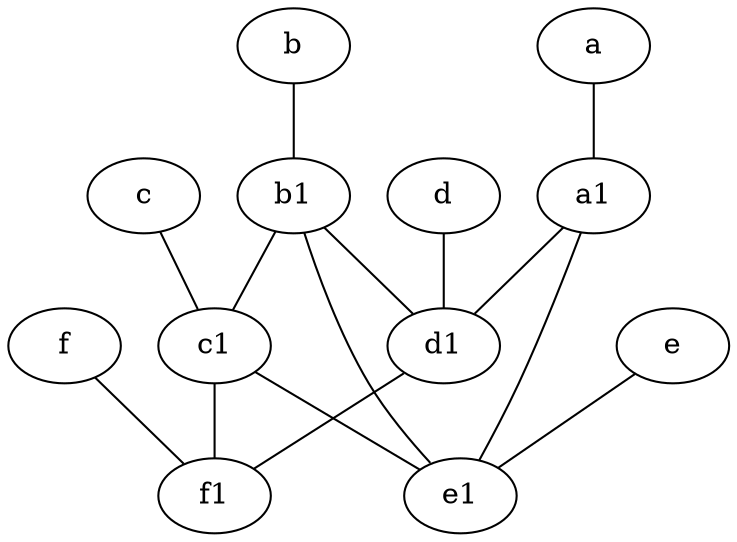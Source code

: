graph {
	node [labelfontsize=50]
	c [labelfontsize=50 pos="4.5,2!"]
	f [labelfontsize=50 pos="3,9!"]
	b [labelfontsize=50 pos="10,4!"]
	e1 [labelfontsize=50 pos="7,7!"]
	a1 [labelfontsize=50 pos="8,3!"]
	d [labelfontsize=50 pos="2,5!"]
	b1 [labelfontsize=50 pos="9,4!"]
	c1 [labelfontsize=50 pos="4.5,3!"]
	e [labelfontsize=50 pos="7,9!"]
	a [labelfontsize=50 pos="8,2!"]
	f1 [labelfontsize=50 pos="3,8!"]
	d1 [labelfontsize=50 pos="3,5!"]
	b1 -- d1
	c1 -- f1
	b -- b1
	b1 -- c1
	a1 -- e1
	b1 -- e1
	c -- c1
	c1 -- e1
	f -- f1
	e -- e1
	d -- d1
	a1 -- d1
	d1 -- f1
	a -- a1
}
